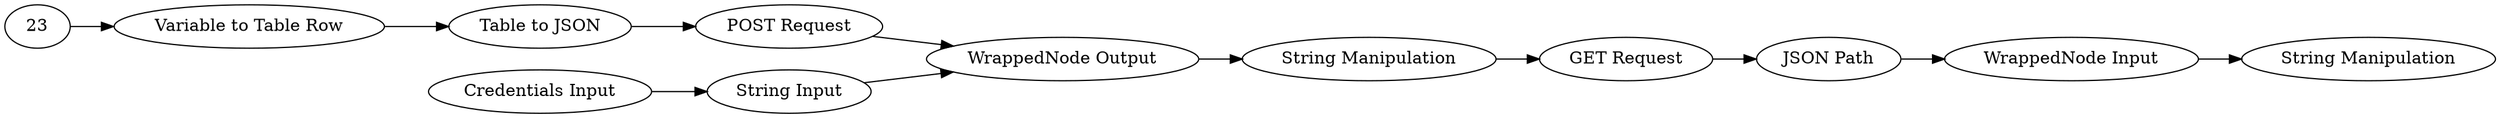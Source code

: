 digraph {
	5 [label="GET Request"]
	7 [label="String Manipulation"]
	10 [label="POST Request"]
	15 [label="Table to JSON"]
	17 [label="Variable to Table Row"]
	18 [label="JSON Path"]
	19 [label="String Manipulation"]
	21 [label="Column Filter"]
	22 [label="JSON Path"]
	11 [label="String Input"]
	20 [label="Credentials Input"]
	21 [label="WrappedNode Input"]
	22 [label="WrappedNode Output"]
	11 -> 22
	20 -> 11
	5 -> 18
	7 -> 5
	10 -> 22
	15 -> 10
	17 -> 15
	18 -> 21
	21 -> 19
	22 -> 7
	23 -> 17
	rankdir=LR
}
